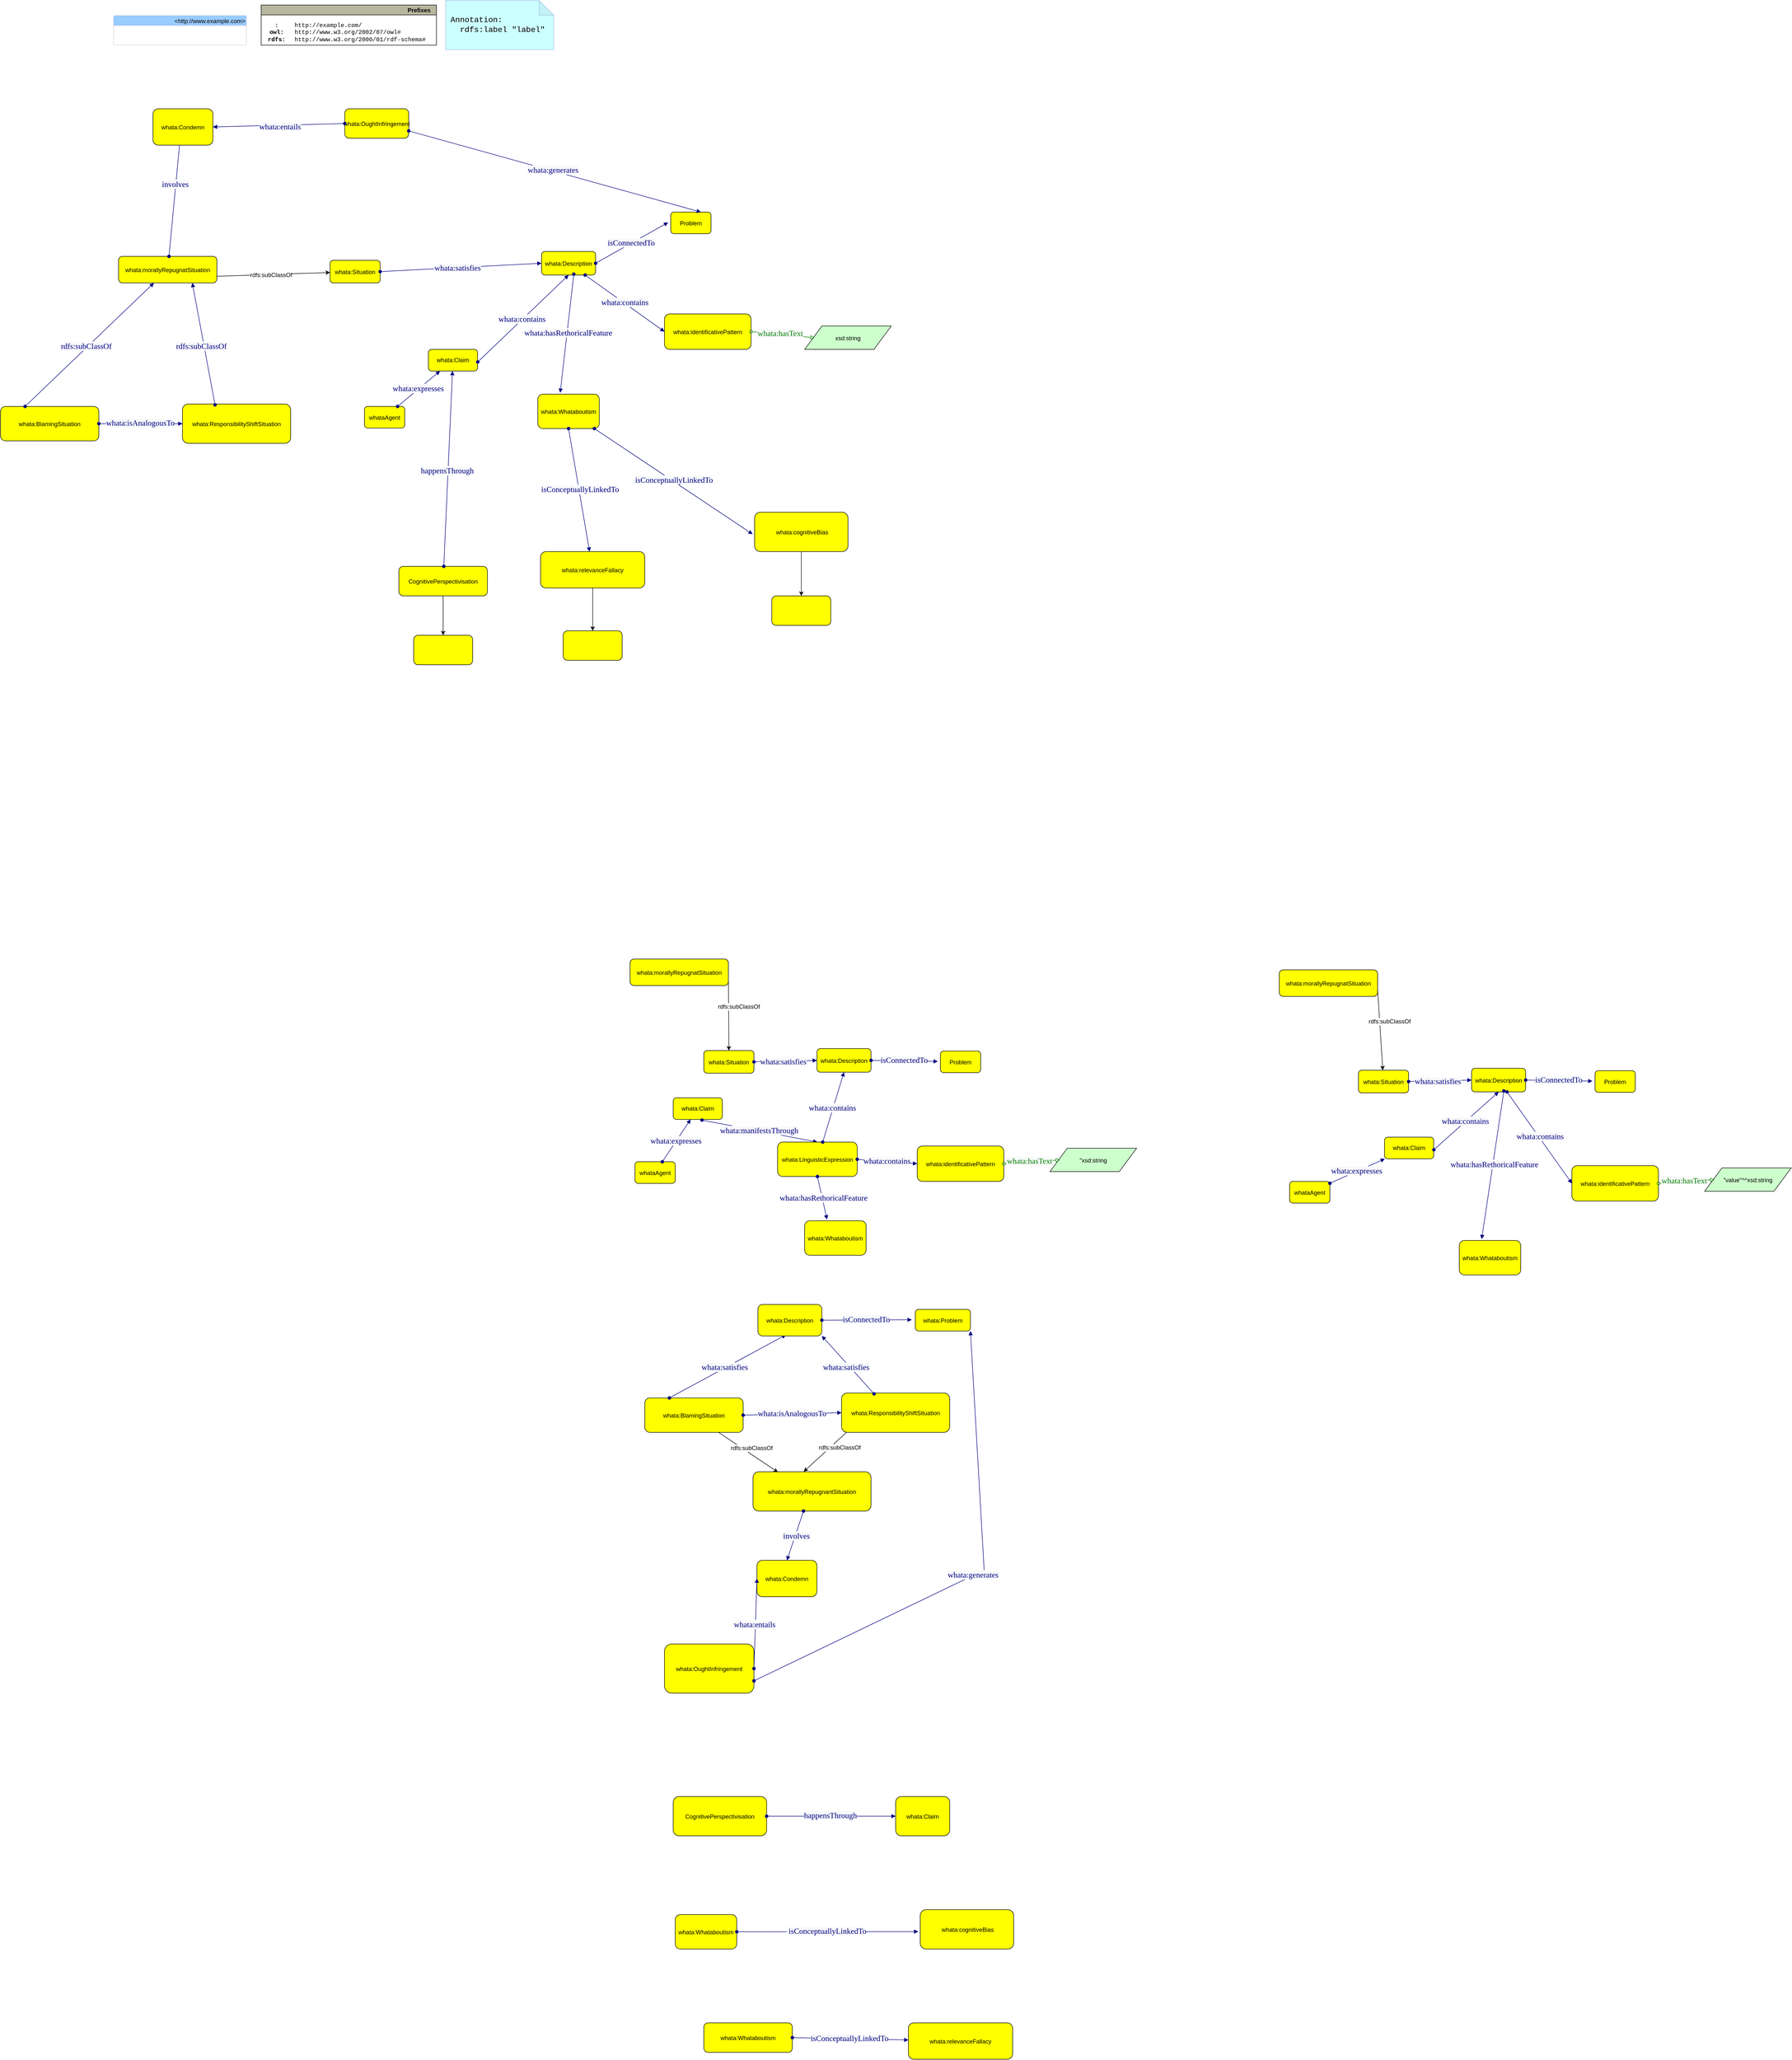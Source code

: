 <mxfile version="24.2.3" type="device">
  <diagram id="Jwiod8rQZpzIl2pZ6A2V" name="Pagina-1">
    <mxGraphModel dx="4663" dy="3656" grid="1" gridSize="10" guides="1" tooltips="1" connect="1" arrows="1" fold="1" page="1" pageScale="1" pageWidth="827" pageHeight="1169" math="0" shadow="0">
      <root>
        <mxCell id="0" />
        <mxCell id="1" parent="0" />
        <mxCell id="ULQofd9ogazBDOCy_c4V-1" value="whata:Situation" style="graphMlID=n4;shape=rect;rounded=1;arcsize=30;fillColor=#ffff00;strokeColor=#000000;strokeWidth=1.0" vertex="1" parent="1">
          <mxGeometry x="270" y="284" width="101.97" height="46" as="geometry" />
        </mxCell>
        <mxCell id="ULQofd9ogazBDOCy_c4V-2" value="&quot;xsd:string" style="graphMlID=n6;shape=parallelogram;fillColor=#ccffcc;strokeColor=#000000;strokeWidth=1.0" vertex="1" parent="1">
          <mxGeometry x="973.82" y="482.5" width="176.18" height="47.5" as="geometry" />
        </mxCell>
        <mxCell id="ULQofd9ogazBDOCy_c4V-20" value="" style="graphMlID=e0;rounded=0;endArrow=block;strokeColor=#000080;strokeWidth=1.0;startArrow=oval;startFill=1;endFill=1;entryX=0;entryY=0.5;entryDx=0;entryDy=0;exitX=1;exitY=0.5;exitDx=0;exitDy=0;" edge="1" parent="1" source="ULQofd9ogazBDOCy_c4V-1" target="ULQofd9ogazBDOCy_c4V-34">
          <mxGeometry relative="1" as="geometry">
            <mxPoint x="260" y="262" as="sourcePoint" />
            <mxPoint x="450" y="261.55" as="targetPoint" />
          </mxGeometry>
        </mxCell>
        <mxCell id="ULQofd9ogazBDOCy_c4V-21" value="&lt;span style=&quot;color: rgb(0 , 0 , 128) ; font-family: &amp;quot;dialog&amp;quot; ; font-size: 16px ; background-color: rgb(248 , 249 , 250)&quot;&gt;whata:satisfies&lt;/span&gt;" style="text;html=1;align=center;verticalAlign=middle;resizable=0;points=[];labelBackgroundColor=#ffffff;" vertex="1" connectable="0" parent="ULQofd9ogazBDOCy_c4V-20">
          <mxGeometry x="-0.017" y="2" relative="1" as="geometry">
            <mxPoint x="-4" y="2" as="offset" />
          </mxGeometry>
        </mxCell>
        <mxCell id="ULQofd9ogazBDOCy_c4V-34" value="whata:Description" style="graphMlID=n4;shape=rect;rounded=1;arcsize=30;fillColor=#ffff00;strokeColor=#000000;strokeWidth=1.0" vertex="1" parent="1">
          <mxGeometry x="500" y="280" width="110" height="48" as="geometry" />
        </mxCell>
        <mxCell id="ULQofd9ogazBDOCy_c4V-35" value="whataAgent" style="graphMlID=n4;shape=rect;rounded=1;arcsize=30;fillColor=#ffff00;strokeColor=#000000;strokeWidth=1.0" vertex="1" parent="1">
          <mxGeometry x="130" y="510" width="81.968" height="44" as="geometry" />
        </mxCell>
        <mxCell id="ULQofd9ogazBDOCy_c4V-37" value="whata:Claim" style="whiteSpace=wrap;html=1;fillColor=#ffff00;strokeColor=#000000;rounded=1;strokeWidth=1;" vertex="1" parent="1">
          <mxGeometry x="207.72" y="380" width="100" height="44" as="geometry" />
        </mxCell>
        <mxCell id="ULQofd9ogazBDOCy_c4V-39" value="" style="graphMlID=e0;rounded=0;endArrow=block;strokeColor=#000080;strokeWidth=1.0;startArrow=oval;startFill=1;endFill=1" edge="1" parent="1" source="ULQofd9ogazBDOCy_c4V-35" target="ULQofd9ogazBDOCy_c4V-37">
          <mxGeometry relative="1" as="geometry">
            <mxPoint x="263" y="385.632" as="sourcePoint" />
            <mxPoint x="410" y="386" as="targetPoint" />
          </mxGeometry>
        </mxCell>
        <mxCell id="ULQofd9ogazBDOCy_c4V-40" value="&lt;span style=&quot;color: rgb(0 , 0 , 128) ; font-family: &amp;quot;dialog&amp;quot; ; font-size: 16px ; background-color: rgb(248 , 249 , 250)&quot;&gt;whata:expresses&lt;/span&gt;" style="text;html=1;align=center;verticalAlign=middle;resizable=0;points=[];labelBackgroundColor=#ffffff;" vertex="1" connectable="0" parent="ULQofd9ogazBDOCy_c4V-39">
          <mxGeometry x="-0.017" y="2" relative="1" as="geometry">
            <mxPoint as="offset" />
          </mxGeometry>
        </mxCell>
        <mxCell id="ULQofd9ogazBDOCy_c4V-43" value="" style="graphMlID=e0;rounded=0;endArrow=block;strokeColor=#000080;strokeWidth=1.0;startArrow=oval;startFill=1;endFill=1;exitX=0.585;exitY=1.032;exitDx=0;exitDy=0;exitPerimeter=0;entryX=0.5;entryY=0;entryDx=0;entryDy=0;" edge="1" parent="1" source="ULQofd9ogazBDOCy_c4V-37" target="ULQofd9ogazBDOCy_c4V-45">
          <mxGeometry relative="1" as="geometry">
            <mxPoint x="360" y="520.082" as="sourcePoint" />
            <mxPoint x="460" y="500" as="targetPoint" />
          </mxGeometry>
        </mxCell>
        <mxCell id="ULQofd9ogazBDOCy_c4V-44" value="&lt;span style=&quot;color: rgb(0 , 0 , 128) ; font-family: &amp;quot;dialog&amp;quot; ; font-size: 16px ; background-color: rgb(248 , 249 , 250)&quot;&gt;whata:manifestsThrough&lt;/span&gt;" style="text;html=1;align=center;verticalAlign=middle;resizable=0;points=[];labelBackgroundColor=#ffffff;" vertex="1" connectable="0" parent="ULQofd9ogazBDOCy_c4V-43">
          <mxGeometry x="-0.017" y="2" relative="1" as="geometry">
            <mxPoint as="offset" />
          </mxGeometry>
        </mxCell>
        <mxCell id="ULQofd9ogazBDOCy_c4V-45" value="whata:LinguisticExpression" style="graphMlID=n4;shape=rect;rounded=1;arcsize=30;fillColor=#ffff00;strokeColor=#000000;strokeWidth=1.0" vertex="1" parent="1">
          <mxGeometry x="420" y="470" width="161.97" height="70" as="geometry" />
        </mxCell>
        <mxCell id="ULQofd9ogazBDOCy_c4V-46" value="" style="graphMlID=e0;rounded=0;endArrow=block;strokeColor=#000080;strokeWidth=1.0;startArrow=oval;startFill=1;endFill=1;exitX=0.5;exitY=1;exitDx=0;exitDy=0;entryX=0.364;entryY=-0.04;entryDx=0;entryDy=0;entryPerimeter=0;" edge="1" parent="1" source="ULQofd9ogazBDOCy_c4V-45" target="ULQofd9ogazBDOCy_c4V-48">
          <mxGeometry relative="1" as="geometry">
            <mxPoint x="455.63" y="540.002" as="sourcePoint" />
            <mxPoint x="456" y="660" as="targetPoint" />
          </mxGeometry>
        </mxCell>
        <mxCell id="ULQofd9ogazBDOCy_c4V-47" value="&lt;span style=&quot;color: rgb(0 , 0 , 128) ; font-family: &amp;quot;dialog&amp;quot; ; font-size: 16px ; background-color: rgb(248 , 249 , 250)&quot;&gt;whata:hasRethoricalFeature&lt;/span&gt;" style="text;html=1;align=center;verticalAlign=middle;resizable=0;points=[];labelBackgroundColor=#ffffff;" vertex="1" connectable="0" parent="ULQofd9ogazBDOCy_c4V-46">
          <mxGeometry x="-0.017" y="2" relative="1" as="geometry">
            <mxPoint as="offset" />
          </mxGeometry>
        </mxCell>
        <mxCell id="ULQofd9ogazBDOCy_c4V-48" value="whata:Whataboutism" style="graphMlID=n4;shape=rect;rounded=1;arcsize=30;fillColor=#ffff00;strokeColor=#000000;strokeWidth=1.0" vertex="1" parent="1">
          <mxGeometry x="475" y="630" width="125" height="70" as="geometry" />
        </mxCell>
        <mxCell id="ULQofd9ogazBDOCy_c4V-49" value="" style="graphMlID=e0;rounded=0;endArrow=block;strokeColor=#000080;strokeWidth=1.0;startArrow=oval;startFill=1;endFill=1;exitX=1;exitY=0.5;exitDx=0;exitDy=0;entryX=0;entryY=0.5;entryDx=0;entryDy=0;" edge="1" parent="1" source="ULQofd9ogazBDOCy_c4V-45" target="ULQofd9ogazBDOCy_c4V-52">
          <mxGeometry relative="1" as="geometry">
            <mxPoint x="510" y="510" as="sourcePoint" />
            <mxPoint x="662.97" y="509.66" as="targetPoint" />
          </mxGeometry>
        </mxCell>
        <mxCell id="ULQofd9ogazBDOCy_c4V-50" value="&lt;span style=&quot;color: rgb(0 , 0 , 128) ; font-family: &amp;quot;dialog&amp;quot; ; font-size: 16px ; background-color: rgb(248 , 249 , 250)&quot;&gt;whata:contains&lt;/span&gt;" style="text;html=1;align=center;verticalAlign=middle;resizable=0;points=[];labelBackgroundColor=#ffffff;" vertex="1" connectable="0" parent="ULQofd9ogazBDOCy_c4V-49">
          <mxGeometry x="-0.017" y="2" relative="1" as="geometry">
            <mxPoint as="offset" />
          </mxGeometry>
        </mxCell>
        <mxCell id="ULQofd9ogazBDOCy_c4V-52" value="whata:identificativePattern" style="graphMlID=n4;shape=rect;rounded=1;arcsize=30;fillColor=#ffff00;strokeColor=#000000;strokeWidth=1.0" vertex="1" parent="1">
          <mxGeometry x="703.9" y="478" width="176.1" height="72" as="geometry" />
        </mxCell>
        <mxCell id="ULQofd9ogazBDOCy_c4V-53" value="" style="graphMlID=e0;rounded=0;endArrow=block;strokeColor=#000080;strokeWidth=1.0;startArrow=oval;startFill=1;endFill=1;entryX=0.5;entryY=1;entryDx=0;entryDy=0;" edge="1" parent="1" source="ULQofd9ogazBDOCy_c4V-45" target="ULQofd9ogazBDOCy_c4V-34">
          <mxGeometry relative="1" as="geometry">
            <mxPoint x="450" y="420.082" as="sourcePoint" />
            <mxPoint x="601" y="420" as="targetPoint" />
          </mxGeometry>
        </mxCell>
        <mxCell id="ULQofd9ogazBDOCy_c4V-54" value="&lt;span style=&quot;color: rgb(0 , 0 , 128) ; font-family: &amp;quot;dialog&amp;quot; ; font-size: 16px ; background-color: rgb(248 , 249 , 250)&quot;&gt;whata:contains&lt;/span&gt;" style="text;html=1;align=center;verticalAlign=middle;resizable=0;points=[];labelBackgroundColor=#ffffff;" vertex="1" connectable="0" parent="ULQofd9ogazBDOCy_c4V-53">
          <mxGeometry x="-0.017" y="2" relative="1" as="geometry">
            <mxPoint as="offset" />
          </mxGeometry>
        </mxCell>
        <mxCell id="ULQofd9ogazBDOCy_c4V-57" value="" style="graphMlID=e2;rounded=0;endArrow=block;strokeColor=#008000;strokeWidth=1.0;startArrow=oval;startFill=0;endFill=0;exitX=1;exitY=0.5;exitDx=0;exitDy=0;entryX=0.115;entryY=0.503;entryDx=0;entryDy=0;entryPerimeter=0;" edge="1" parent="1" source="ULQofd9ogazBDOCy_c4V-52" target="ULQofd9ogazBDOCy_c4V-2">
          <mxGeometry relative="1" as="geometry">
            <mxPoint x="840" y="503.38" as="sourcePoint" />
            <mxPoint x="1040" y="504" as="targetPoint" />
          </mxGeometry>
        </mxCell>
        <mxCell id="ULQofd9ogazBDOCy_c4V-58" value="&lt;span style=&quot;color: rgb(0 , 128 , 0) ; font-family: &amp;quot;dialog&amp;quot; ; font-size: 16px ; background-color: rgb(248 , 249 , 250)&quot;&gt;whata:hasText&lt;/span&gt;" style="text;html=1;align=center;verticalAlign=middle;resizable=0;points=[];labelBackgroundColor=#ffffff;" vertex="1" connectable="0" parent="ULQofd9ogazBDOCy_c4V-57">
          <mxGeometry x="-0.09" y="3" relative="1" as="geometry">
            <mxPoint as="offset" />
          </mxGeometry>
        </mxCell>
        <mxCell id="ULQofd9ogazBDOCy_c4V-59" value="whata:BlamingSituation" style="graphMlID=n4;shape=rect;rounded=1;arcsize=30;fillColor=#ffff00;strokeColor=#000000;strokeWidth=1.0" vertex="1" parent="1">
          <mxGeometry x="150" y="990" width="200" height="70" as="geometry" />
        </mxCell>
        <mxCell id="ULQofd9ogazBDOCy_c4V-60" value="whata:ResponsibilityShiftSituation" style="graphMlID=n4;shape=rect;rounded=1;arcsize=30;fillColor=#ffff00;strokeColor=#000000;strokeWidth=1.0" vertex="1" parent="1">
          <mxGeometry x="550" y="980" width="220" height="80" as="geometry" />
        </mxCell>
        <mxCell id="ULQofd9ogazBDOCy_c4V-61" value="" style="graphMlID=e0;rounded=0;endArrow=block;strokeColor=#000080;strokeWidth=1.0;startArrow=oval;startFill=1;endFill=1;exitX=1;exitY=0.5;exitDx=0;exitDy=0;entryX=0;entryY=0.5;entryDx=0;entryDy=0;" edge="1" parent="1" source="ULQofd9ogazBDOCy_c4V-59" target="ULQofd9ogazBDOCy_c4V-60">
          <mxGeometry relative="1" as="geometry">
            <mxPoint x="520" y="850.082" as="sourcePoint" />
            <mxPoint x="671" y="850" as="targetPoint" />
          </mxGeometry>
        </mxCell>
        <mxCell id="ULQofd9ogazBDOCy_c4V-62" value="&lt;span style=&quot;color: rgb(0 , 0 , 128) ; font-family: &amp;quot;dialog&amp;quot; ; font-size: 16px ; background-color: rgb(248 , 249 , 250)&quot;&gt;whata:isAnalogousTo&lt;/span&gt;" style="text;html=1;align=center;verticalAlign=middle;resizable=0;points=[];labelBackgroundColor=#ffffff;" vertex="1" connectable="0" parent="ULQofd9ogazBDOCy_c4V-61">
          <mxGeometry x="-0.017" y="2" relative="1" as="geometry">
            <mxPoint as="offset" />
          </mxGeometry>
        </mxCell>
        <mxCell id="ULQofd9ogazBDOCy_c4V-64" value="" style="graphMlID=e0;rounded=0;endArrow=block;strokeColor=#000080;strokeWidth=1.0;startArrow=oval;startFill=1;endFill=1;entryX=0.44;entryY=0.963;entryDx=0;entryDy=0;exitX=0.25;exitY=0;exitDx=0;exitDy=0;entryPerimeter=0;" edge="1" parent="1" target="ULQofd9ogazBDOCy_c4V-66" source="ULQofd9ogazBDOCy_c4V-59">
          <mxGeometry relative="1" as="geometry">
            <mxPoint x="250" y="782" as="sourcePoint" />
            <mxPoint x="328" y="737.55" as="targetPoint" />
          </mxGeometry>
        </mxCell>
        <mxCell id="ULQofd9ogazBDOCy_c4V-65" value="&lt;span style=&quot;color: rgb(0 , 0 , 128) ; font-family: &amp;quot;dialog&amp;quot; ; font-size: 16px ; background-color: rgb(248 , 249 , 250)&quot;&gt;whata:satisfies&lt;/span&gt;" style="text;html=1;align=center;verticalAlign=middle;resizable=0;points=[];labelBackgroundColor=#ffffff;" vertex="1" connectable="0" parent="ULQofd9ogazBDOCy_c4V-64">
          <mxGeometry x="-0.017" y="2" relative="1" as="geometry">
            <mxPoint x="-4" y="2" as="offset" />
          </mxGeometry>
        </mxCell>
        <mxCell id="ULQofd9ogazBDOCy_c4V-66" value="whata:Description" style="graphMlID=n4;shape=rect;rounded=1;arcsize=30;fillColor=#ffff00;strokeColor=#000000;strokeWidth=1.0" vertex="1" parent="1">
          <mxGeometry x="380" y="800" width="130" height="64" as="geometry" />
        </mxCell>
        <mxCell id="ULQofd9ogazBDOCy_c4V-67" value="" style="graphMlID=e0;rounded=0;endArrow=block;strokeColor=#000080;strokeWidth=1.0;startArrow=oval;startFill=1;endFill=1;entryX=1;entryY=1;entryDx=0;entryDy=0;exitX=0.301;exitY=0.022;exitDx=0;exitDy=0;exitPerimeter=0;" edge="1" parent="1" target="ULQofd9ogazBDOCy_c4V-66" source="ULQofd9ogazBDOCy_c4V-60">
          <mxGeometry relative="1" as="geometry">
            <mxPoint x="698" y="860" as="sourcePoint" />
            <mxPoint x="696.066" y="752.372" as="targetPoint" />
          </mxGeometry>
        </mxCell>
        <mxCell id="ULQofd9ogazBDOCy_c4V-68" value="&lt;span style=&quot;color: rgb(0 , 0 , 128) ; font-family: &amp;quot;dialog&amp;quot; ; font-size: 16px ; background-color: rgb(248 , 249 , 250)&quot;&gt;whata:satisfies&lt;/span&gt;" style="text;html=1;align=center;verticalAlign=middle;resizable=0;points=[];labelBackgroundColor=#ffffff;" vertex="1" connectable="0" parent="ULQofd9ogazBDOCy_c4V-67">
          <mxGeometry x="-0.017" y="2" relative="1" as="geometry">
            <mxPoint x="-4" y="2" as="offset" />
          </mxGeometry>
        </mxCell>
        <mxCell id="ULQofd9ogazBDOCy_c4V-70" value="whata:morallyRepugnantSituation" style="graphMlID=n4;shape=rect;rounded=1;arcsize=30;fillColor=#ffff00;strokeColor=#000000;strokeWidth=1.0" vertex="1" parent="1">
          <mxGeometry x="370" y="1140" width="240" height="80" as="geometry" />
        </mxCell>
        <mxCell id="ULQofd9ogazBDOCy_c4V-71" value="" style="endArrow=classic;html=1;textDirection=ltr;rounded=0;exitX=0.045;exitY=1;exitDx=0;exitDy=0;exitPerimeter=0;entryX=0.43;entryY=-0.003;entryDx=0;entryDy=0;entryPerimeter=0;" edge="1" parent="1" source="ULQofd9ogazBDOCy_c4V-60" target="ULQofd9ogazBDOCy_c4V-70">
          <mxGeometry width="50" height="50" relative="1" as="geometry">
            <mxPoint x="490" y="970" as="sourcePoint" />
            <mxPoint x="500" y="980" as="targetPoint" />
          </mxGeometry>
        </mxCell>
        <mxCell id="ULQofd9ogazBDOCy_c4V-72" value="rdfs:subClassOf" style="text;html=1;align=center;verticalAlign=middle;resizable=0;points=[];labelBackgroundColor=#ffffff;rotation=0;" vertex="1" connectable="0" parent="ULQofd9ogazBDOCy_c4V-71">
          <mxGeometry x="-0.221" relative="1" as="geometry">
            <mxPoint x="19.95" as="offset" />
          </mxGeometry>
        </mxCell>
        <mxCell id="ULQofd9ogazBDOCy_c4V-73" value="" style="endArrow=classic;html=1;textDirection=ltr;rounded=0;exitX=0.75;exitY=1;exitDx=0;exitDy=0;entryX=0.211;entryY=0.011;entryDx=0;entryDy=0;entryPerimeter=0;" edge="1" parent="1" source="ULQofd9ogazBDOCy_c4V-59" target="ULQofd9ogazBDOCy_c4V-70">
          <mxGeometry width="50" height="50" relative="1" as="geometry">
            <mxPoint x="670" y="950" as="sourcePoint" />
            <mxPoint x="548" y="1030" as="targetPoint" />
          </mxGeometry>
        </mxCell>
        <mxCell id="ULQofd9ogazBDOCy_c4V-74" value="rdfs:subClassOf" style="text;html=1;align=center;verticalAlign=middle;resizable=0;points=[];labelBackgroundColor=#ffffff;rotation=0;" vertex="1" connectable="0" parent="ULQofd9ogazBDOCy_c4V-73">
          <mxGeometry x="-0.221" relative="1" as="geometry">
            <mxPoint x="19.95" as="offset" />
          </mxGeometry>
        </mxCell>
        <mxCell id="ULQofd9ogazBDOCy_c4V-75" value="" style="graphMlID=e0;rounded=0;endArrow=block;strokeColor=#000080;strokeWidth=1.0;startArrow=oval;startFill=1;endFill=1;exitX=1;exitY=0.5;exitDx=0;exitDy=0;entryX=-0.064;entryY=0.48;entryDx=0;entryDy=0;entryPerimeter=0;" edge="1" parent="1" source="ULQofd9ogazBDOCy_c4V-34" target="ULQofd9ogazBDOCy_c4V-77">
          <mxGeometry relative="1" as="geometry">
            <mxPoint x="669" y="303.312" as="sourcePoint" />
            <mxPoint x="780" y="310" as="targetPoint" />
          </mxGeometry>
        </mxCell>
        <mxCell id="ULQofd9ogazBDOCy_c4V-76" value="&lt;font face=&quot;dialog&quot; color=&quot;#000080&quot;&gt;&lt;span style=&quot;font-size: 16px; background-color: rgb(248, 249, 250);&quot;&gt;isConnectedTo&lt;/span&gt;&lt;/font&gt;" style="text;html=1;align=center;verticalAlign=middle;resizable=0;points=[];labelBackgroundColor=#ffffff;" vertex="1" connectable="0" parent="ULQofd9ogazBDOCy_c4V-75">
          <mxGeometry x="-0.017" y="2" relative="1" as="geometry">
            <mxPoint as="offset" />
          </mxGeometry>
        </mxCell>
        <mxCell id="ULQofd9ogazBDOCy_c4V-77" value="Problem" style="graphMlID=n4;shape=rect;rounded=1;arcsize=30;fillColor=#ffff00;strokeColor=#000000;strokeWidth=1.0" vertex="1" parent="1">
          <mxGeometry x="750.97" y="285" width="81.968" height="44" as="geometry" />
        </mxCell>
        <mxCell id="ULQofd9ogazBDOCy_c4V-80" value="" style="graphMlID=e0;rounded=0;endArrow=block;strokeColor=#000080;strokeWidth=1.0;startArrow=oval;startFill=1;endFill=1;exitX=1;exitY=0.5;exitDx=0;exitDy=0;entryX=-0.064;entryY=0.48;entryDx=0;entryDy=0;entryPerimeter=0;" edge="1" parent="1" target="ULQofd9ogazBDOCy_c4V-82" source="ULQofd9ogazBDOCy_c4V-66">
          <mxGeometry relative="1" as="geometry">
            <mxPoint x="508.95" y="822" as="sourcePoint" />
            <mxPoint x="858.11" y="825" as="targetPoint" />
          </mxGeometry>
        </mxCell>
        <mxCell id="ULQofd9ogazBDOCy_c4V-81" value="&lt;font face=&quot;dialog&quot; color=&quot;#000080&quot;&gt;&lt;span style=&quot;font-size: 16px; background-color: rgb(248, 249, 250);&quot;&gt;isConnectedTo&lt;/span&gt;&lt;/font&gt;" style="text;html=1;align=center;verticalAlign=middle;resizable=0;points=[];labelBackgroundColor=#ffffff;" vertex="1" connectable="0" parent="ULQofd9ogazBDOCy_c4V-80">
          <mxGeometry x="-0.017" y="2" relative="1" as="geometry">
            <mxPoint as="offset" />
          </mxGeometry>
        </mxCell>
        <mxCell id="ULQofd9ogazBDOCy_c4V-82" value="whata:Problem" style="graphMlID=n4;shape=rect;rounded=1;arcsize=30;fillColor=#ffff00;strokeColor=#000000;strokeWidth=1.0" vertex="1" parent="1">
          <mxGeometry x="700" y="810" width="112.1" height="44" as="geometry" />
        </mxCell>
        <mxCell id="ULQofd9ogazBDOCy_c4V-83" value="" style="graphMlID=e0;rounded=0;endArrow=block;strokeColor=#000080;strokeWidth=1.0;startArrow=oval;startFill=1;endFill=1;exitX=0.428;exitY=0.998;exitDx=0;exitDy=0;exitPerimeter=0;entryX=0.5;entryY=0;entryDx=0;entryDy=0;" edge="1" parent="1" source="ULQofd9ogazBDOCy_c4V-70" target="ULQofd9ogazBDOCy_c4V-85">
          <mxGeometry relative="1" as="geometry">
            <mxPoint x="324" y="1480.082" as="sourcePoint" />
            <mxPoint x="475" y="1430" as="targetPoint" />
          </mxGeometry>
        </mxCell>
        <mxCell id="ULQofd9ogazBDOCy_c4V-84" value="&lt;span style=&quot;color: rgb(0 , 0 , 128) ; font-family: &amp;quot;dialog&amp;quot; ; font-size: 16px ; background-color: rgb(248 , 249 , 250)&quot;&gt;involves&lt;/span&gt;" style="text;html=1;align=center;verticalAlign=middle;resizable=0;points=[];labelBackgroundColor=#ffffff;" vertex="1" connectable="0" parent="ULQofd9ogazBDOCy_c4V-83">
          <mxGeometry x="-0.017" y="2" relative="1" as="geometry">
            <mxPoint as="offset" />
          </mxGeometry>
        </mxCell>
        <mxCell id="ULQofd9ogazBDOCy_c4V-85" value="whata:Condemn" style="graphMlID=n4;shape=rect;rounded=1;arcsize=30;fillColor=#ffff00;strokeColor=#000000;strokeWidth=1.0" vertex="1" parent="1">
          <mxGeometry x="378.03" y="1320" width="121.97" height="74" as="geometry" />
        </mxCell>
        <mxCell id="ULQofd9ogazBDOCy_c4V-86" value="whata:OughtInfringement" style="graphMlID=n4;shape=rect;rounded=1;arcsize=30;fillColor=#ffff00;strokeColor=#000000;strokeWidth=1.0" vertex="1" parent="1">
          <mxGeometry x="190" y="1490" width="181.97" height="100" as="geometry" />
        </mxCell>
        <mxCell id="ULQofd9ogazBDOCy_c4V-87" value="" style="graphMlID=e0;rounded=0;endArrow=block;strokeColor=#000080;strokeWidth=1.0;startArrow=oval;startFill=1;endFill=1;exitX=1;exitY=0.5;exitDx=0;exitDy=0;entryX=0;entryY=0.5;entryDx=0;entryDy=0;" edge="1" parent="1" source="ULQofd9ogazBDOCy_c4V-86" target="ULQofd9ogazBDOCy_c4V-85">
          <mxGeometry relative="1" as="geometry">
            <mxPoint x="243.48" y="1466.76" as="sourcePoint" />
            <mxPoint x="398.48" y="1473" as="targetPoint" />
          </mxGeometry>
        </mxCell>
        <mxCell id="ULQofd9ogazBDOCy_c4V-88" value="&lt;span style=&quot;color: rgb(0 , 0 , 128) ; font-family: &amp;quot;dialog&amp;quot; ; font-size: 16px ; background-color: rgb(248 , 249 , 250)&quot;&gt;whata:entails&lt;/span&gt;" style="text;html=1;align=center;verticalAlign=middle;resizable=0;points=[];labelBackgroundColor=#ffffff;" vertex="1" connectable="0" parent="ULQofd9ogazBDOCy_c4V-87">
          <mxGeometry x="-0.017" y="2" relative="1" as="geometry">
            <mxPoint as="offset" />
          </mxGeometry>
        </mxCell>
        <mxCell id="ULQofd9ogazBDOCy_c4V-89" value="" style="graphMlID=e0;rounded=0;endArrow=block;strokeColor=#000080;strokeWidth=1.0;startArrow=oval;startFill=1;endFill=1;exitX=1;exitY=0.75;exitDx=0;exitDy=0;entryX=1;entryY=1;entryDx=0;entryDy=0;" edge="1" parent="1" source="ULQofd9ogazBDOCy_c4V-86" target="ULQofd9ogazBDOCy_c4V-82">
          <mxGeometry relative="1" as="geometry">
            <mxPoint x="581.97" y="1611.44" as="sourcePoint" />
            <mxPoint x="1151.4" y="950" as="targetPoint" />
            <Array as="points">
              <mxPoint x="840" y="1340" />
            </Array>
          </mxGeometry>
        </mxCell>
        <mxCell id="ULQofd9ogazBDOCy_c4V-90" value="&lt;font face=&quot;dialog&quot; color=&quot;#000080&quot;&gt;&lt;span style=&quot;font-size: 16px; background-color: rgb(248, 249, 250);&quot;&gt;whata:generates&lt;/span&gt;&lt;/font&gt;" style="text;html=1;align=center;verticalAlign=middle;resizable=0;points=[];labelBackgroundColor=#ffffff;" vertex="1" connectable="0" parent="ULQofd9ogazBDOCy_c4V-89">
          <mxGeometry x="-0.017" y="2" relative="1" as="geometry">
            <mxPoint as="offset" />
          </mxGeometry>
        </mxCell>
        <mxCell id="ULQofd9ogazBDOCy_c4V-92" value="CognitivePerspectivisation" style="graphMlID=n4;shape=rect;rounded=1;arcsize=30;fillColor=#ffff00;strokeColor=#000000;strokeWidth=1.0" vertex="1" parent="1">
          <mxGeometry x="207.72" y="1800" width="190" height="80" as="geometry" />
        </mxCell>
        <mxCell id="ULQofd9ogazBDOCy_c4V-93" value="whata:Situation" style="graphMlID=n4;shape=rect;rounded=1;arcsize=30;fillColor=#ffff00;strokeColor=#000000;strokeWidth=1.0" vertex="1" parent="1">
          <mxGeometry x="1601" y="324" width="101.97" height="46" as="geometry" />
        </mxCell>
        <mxCell id="ULQofd9ogazBDOCy_c4V-94" value="&quot;value&quot;^^xsd:string" style="graphMlID=n6;shape=parallelogram;fillColor=#ccffcc;strokeColor=#000000;strokeWidth=1.0" vertex="1" parent="1">
          <mxGeometry x="2304.82" y="522.5" width="176.18" height="47.5" as="geometry" />
        </mxCell>
        <mxCell id="ULQofd9ogazBDOCy_c4V-95" value="" style="endArrow=classic;html=1;textDirection=ltr;rounded=0;exitX=1;exitY=0.75;exitDx=0;exitDy=0;entryX=0.5;entryY=0;entryDx=0;entryDy=0;" edge="1" parent="1" source="ULQofd9ogazBDOCy_c4V-134" target="ULQofd9ogazBDOCy_c4V-1">
          <mxGeometry width="50" height="50" relative="1" as="geometry">
            <mxPoint x="312.72" y="130" as="sourcePoint" />
            <mxPoint x="564.456" y="131.22" as="targetPoint" />
          </mxGeometry>
        </mxCell>
        <mxCell id="ULQofd9ogazBDOCy_c4V-96" value="rdfs:subClassOf" style="text;html=1;align=center;verticalAlign=middle;resizable=0;points=[];labelBackgroundColor=#ffffff;rotation=0;" vertex="1" connectable="0" parent="ULQofd9ogazBDOCy_c4V-95">
          <mxGeometry x="-0.221" relative="1" as="geometry">
            <mxPoint x="19.95" as="offset" />
          </mxGeometry>
        </mxCell>
        <mxCell id="ULQofd9ogazBDOCy_c4V-97" value="" style="graphMlID=e0;rounded=0;endArrow=block;strokeColor=#000080;strokeWidth=1.0;startArrow=oval;startFill=1;endFill=1;entryX=0;entryY=0.5;entryDx=0;entryDy=0;exitX=1;exitY=0.5;exitDx=0;exitDy=0;" edge="1" parent="1" source="ULQofd9ogazBDOCy_c4V-93" target="ULQofd9ogazBDOCy_c4V-99">
          <mxGeometry relative="1" as="geometry">
            <mxPoint x="1591" y="302" as="sourcePoint" />
            <mxPoint x="1781" y="301.55" as="targetPoint" />
          </mxGeometry>
        </mxCell>
        <mxCell id="ULQofd9ogazBDOCy_c4V-98" value="&lt;span style=&quot;color: rgb(0 , 0 , 128) ; font-family: &amp;quot;dialog&amp;quot; ; font-size: 16px ; background-color: rgb(248 , 249 , 250)&quot;&gt;whata:satisfies&lt;/span&gt;" style="text;html=1;align=center;verticalAlign=middle;resizable=0;points=[];labelBackgroundColor=#ffffff;" vertex="1" connectable="0" parent="ULQofd9ogazBDOCy_c4V-97">
          <mxGeometry x="-0.017" y="2" relative="1" as="geometry">
            <mxPoint x="-4" y="2" as="offset" />
          </mxGeometry>
        </mxCell>
        <mxCell id="ULQofd9ogazBDOCy_c4V-99" value="whata:Description" style="graphMlID=n4;shape=rect;rounded=1;arcsize=30;fillColor=#ffff00;strokeColor=#000000;strokeWidth=1.0" vertex="1" parent="1">
          <mxGeometry x="1831" y="320" width="110" height="48" as="geometry" />
        </mxCell>
        <mxCell id="ULQofd9ogazBDOCy_c4V-100" value="whataAgent" style="graphMlID=n4;shape=rect;rounded=1;arcsize=30;fillColor=#ffff00;strokeColor=#000000;strokeWidth=1.0" vertex="1" parent="1">
          <mxGeometry x="1461" y="550" width="81.968" height="44" as="geometry" />
        </mxCell>
        <mxCell id="ULQofd9ogazBDOCy_c4V-101" value="whata:Claim" style="whiteSpace=wrap;html=1;fillColor=#ffff00;strokeColor=#000000;rounded=1;strokeWidth=1;" vertex="1" parent="1">
          <mxGeometry x="1654" y="460" width="100" height="44" as="geometry" />
        </mxCell>
        <mxCell id="ULQofd9ogazBDOCy_c4V-102" value="" style="graphMlID=e0;rounded=0;endArrow=block;strokeColor=#000080;strokeWidth=1.0;startArrow=oval;startFill=1;endFill=1" edge="1" parent="1" source="ULQofd9ogazBDOCy_c4V-100" target="ULQofd9ogazBDOCy_c4V-101">
          <mxGeometry relative="1" as="geometry">
            <mxPoint x="1594" y="425.632" as="sourcePoint" />
            <mxPoint x="1741" y="426" as="targetPoint" />
          </mxGeometry>
        </mxCell>
        <mxCell id="ULQofd9ogazBDOCy_c4V-103" value="&lt;span style=&quot;color: rgb(0 , 0 , 128) ; font-family: &amp;quot;dialog&amp;quot; ; font-size: 16px ; background-color: rgb(248 , 249 , 250)&quot;&gt;whata:expresses&lt;/span&gt;" style="text;html=1;align=center;verticalAlign=middle;resizable=0;points=[];labelBackgroundColor=#ffffff;" vertex="1" connectable="0" parent="ULQofd9ogazBDOCy_c4V-102">
          <mxGeometry x="-0.017" y="2" relative="1" as="geometry">
            <mxPoint as="offset" />
          </mxGeometry>
        </mxCell>
        <mxCell id="ULQofd9ogazBDOCy_c4V-107" value="" style="graphMlID=e0;rounded=0;endArrow=block;strokeColor=#000080;strokeWidth=1.0;startArrow=oval;startFill=1;endFill=1;exitX=0.597;exitY=0.962;exitDx=0;exitDy=0;entryX=0.364;entryY=-0.04;entryDx=0;entryDy=0;entryPerimeter=0;exitPerimeter=0;" edge="1" parent="1" source="ULQofd9ogazBDOCy_c4V-99" target="ULQofd9ogazBDOCy_c4V-109">
          <mxGeometry relative="1" as="geometry">
            <mxPoint x="1831.985" y="580" as="sourcePoint" />
            <mxPoint x="1787" y="700" as="targetPoint" />
          </mxGeometry>
        </mxCell>
        <mxCell id="ULQofd9ogazBDOCy_c4V-108" value="&lt;span style=&quot;color: rgb(0 , 0 , 128) ; font-family: &amp;quot;dialog&amp;quot; ; font-size: 16px ; background-color: rgb(248 , 249 , 250)&quot;&gt;whata:hasRethoricalFeature&lt;/span&gt;" style="text;html=1;align=center;verticalAlign=middle;resizable=0;points=[];labelBackgroundColor=#ffffff;" vertex="1" connectable="0" parent="ULQofd9ogazBDOCy_c4V-107">
          <mxGeometry x="-0.017" y="2" relative="1" as="geometry">
            <mxPoint as="offset" />
          </mxGeometry>
        </mxCell>
        <mxCell id="ULQofd9ogazBDOCy_c4V-109" value="whata:Whataboutism" style="graphMlID=n4;shape=rect;rounded=1;arcsize=30;fillColor=#ffff00;strokeColor=#000000;strokeWidth=1.0" vertex="1" parent="1">
          <mxGeometry x="1806" y="670" width="125" height="70" as="geometry" />
        </mxCell>
        <mxCell id="ULQofd9ogazBDOCy_c4V-110" value="" style="graphMlID=e0;rounded=0;endArrow=block;strokeColor=#000080;strokeWidth=1.0;startArrow=oval;startFill=1;endFill=1;entryX=0;entryY=0.5;entryDx=0;entryDy=0;" edge="1" parent="1" source="ULQofd9ogazBDOCy_c4V-99" target="ULQofd9ogazBDOCy_c4V-112">
          <mxGeometry relative="1" as="geometry">
            <mxPoint x="1912.97" y="545" as="sourcePoint" />
            <mxPoint x="1993.97" y="549.66" as="targetPoint" />
          </mxGeometry>
        </mxCell>
        <mxCell id="ULQofd9ogazBDOCy_c4V-111" value="&lt;span style=&quot;color: rgb(0 , 0 , 128) ; font-family: &amp;quot;dialog&amp;quot; ; font-size: 16px ; background-color: rgb(248 , 249 , 250)&quot;&gt;whata:contains&lt;/span&gt;" style="text;html=1;align=center;verticalAlign=middle;resizable=0;points=[];labelBackgroundColor=#ffffff;" vertex="1" connectable="0" parent="ULQofd9ogazBDOCy_c4V-110">
          <mxGeometry x="-0.017" y="2" relative="1" as="geometry">
            <mxPoint as="offset" />
          </mxGeometry>
        </mxCell>
        <mxCell id="ULQofd9ogazBDOCy_c4V-112" value="whata:identificativePattern" style="graphMlID=n4;shape=rect;rounded=1;arcsize=30;fillColor=#ffff00;strokeColor=#000000;strokeWidth=1.0" vertex="1" parent="1">
          <mxGeometry x="2034.9" y="518" width="176.1" height="72" as="geometry" />
        </mxCell>
        <mxCell id="ULQofd9ogazBDOCy_c4V-113" value="" style="graphMlID=e0;rounded=0;endArrow=block;strokeColor=#000080;strokeWidth=1.0;startArrow=oval;startFill=1;endFill=1;entryX=0.5;entryY=1;entryDx=0;entryDy=0;exitX=1.004;exitY=0.581;exitDx=0;exitDy=0;exitPerimeter=0;" edge="1" parent="1" source="ULQofd9ogazBDOCy_c4V-101" target="ULQofd9ogazBDOCy_c4V-99">
          <mxGeometry relative="1" as="geometry">
            <mxPoint x="1842.666" y="510" as="sourcePoint" />
            <mxPoint x="1932" y="460" as="targetPoint" />
          </mxGeometry>
        </mxCell>
        <mxCell id="ULQofd9ogazBDOCy_c4V-114" value="&lt;span style=&quot;color: rgb(0 , 0 , 128) ; font-family: &amp;quot;dialog&amp;quot; ; font-size: 16px ; background-color: rgb(248 , 249 , 250)&quot;&gt;whata:contains&lt;/span&gt;" style="text;html=1;align=center;verticalAlign=middle;resizable=0;points=[];labelBackgroundColor=#ffffff;" vertex="1" connectable="0" parent="ULQofd9ogazBDOCy_c4V-113">
          <mxGeometry x="-0.017" y="2" relative="1" as="geometry">
            <mxPoint as="offset" />
          </mxGeometry>
        </mxCell>
        <mxCell id="ULQofd9ogazBDOCy_c4V-115" value="" style="graphMlID=e2;rounded=0;endArrow=block;strokeColor=#008000;strokeWidth=1.0;startArrow=oval;startFill=0;endFill=0;exitX=1;exitY=0.5;exitDx=0;exitDy=0;entryX=0.115;entryY=0.503;entryDx=0;entryDy=0;entryPerimeter=0;" edge="1" parent="1" source="ULQofd9ogazBDOCy_c4V-112" target="ULQofd9ogazBDOCy_c4V-94">
          <mxGeometry relative="1" as="geometry">
            <mxPoint x="2171" y="543.38" as="sourcePoint" />
            <mxPoint x="2371" y="544" as="targetPoint" />
          </mxGeometry>
        </mxCell>
        <mxCell id="ULQofd9ogazBDOCy_c4V-116" value="&lt;span style=&quot;color: rgb(0 , 128 , 0) ; font-family: &amp;quot;dialog&amp;quot; ; font-size: 16px ; background-color: rgb(248 , 249 , 250)&quot;&gt;whata:hasText&lt;/span&gt;" style="text;html=1;align=center;verticalAlign=middle;resizable=0;points=[];labelBackgroundColor=#ffffff;" vertex="1" connectable="0" parent="ULQofd9ogazBDOCy_c4V-115">
          <mxGeometry x="-0.09" y="3" relative="1" as="geometry">
            <mxPoint as="offset" />
          </mxGeometry>
        </mxCell>
        <mxCell id="ULQofd9ogazBDOCy_c4V-117" value="" style="graphMlID=e0;rounded=0;endArrow=block;strokeColor=#000080;strokeWidth=1.0;startArrow=oval;startFill=1;endFill=1;exitX=1;exitY=0.5;exitDx=0;exitDy=0;entryX=-0.064;entryY=0.48;entryDx=0;entryDy=0;entryPerimeter=0;" edge="1" parent="1" source="ULQofd9ogazBDOCy_c4V-99" target="ULQofd9ogazBDOCy_c4V-119">
          <mxGeometry relative="1" as="geometry">
            <mxPoint x="2000" y="343.312" as="sourcePoint" />
            <mxPoint x="2111" y="350" as="targetPoint" />
          </mxGeometry>
        </mxCell>
        <mxCell id="ULQofd9ogazBDOCy_c4V-118" value="&lt;font face=&quot;dialog&quot; color=&quot;#000080&quot;&gt;&lt;span style=&quot;font-size: 16px; background-color: rgb(248, 249, 250);&quot;&gt;isConnectedTo&lt;/span&gt;&lt;/font&gt;" style="text;html=1;align=center;verticalAlign=middle;resizable=0;points=[];labelBackgroundColor=#ffffff;" vertex="1" connectable="0" parent="ULQofd9ogazBDOCy_c4V-117">
          <mxGeometry x="-0.017" y="2" relative="1" as="geometry">
            <mxPoint as="offset" />
          </mxGeometry>
        </mxCell>
        <mxCell id="ULQofd9ogazBDOCy_c4V-119" value="Problem" style="graphMlID=n4;shape=rect;rounded=1;arcsize=30;fillColor=#ffff00;strokeColor=#000000;strokeWidth=1.0" vertex="1" parent="1">
          <mxGeometry x="2081.97" y="325" width="81.968" height="44" as="geometry" />
        </mxCell>
        <mxCell id="ULQofd9ogazBDOCy_c4V-120" value="whata:Claim" style="graphMlID=n4;shape=rect;rounded=1;arcsize=30;fillColor=#ffff00;strokeColor=#000000;strokeWidth=1.0" vertex="1" parent="1">
          <mxGeometry x="660" y="1800" width="110" height="80" as="geometry" />
        </mxCell>
        <mxCell id="ULQofd9ogazBDOCy_c4V-134" value="whata:morallyRepugnatSituation" style="graphMlID=n4;shape=rect;rounded=1;arcsize=30;fillColor=#ffff00;strokeColor=#000000;strokeWidth=1.0" vertex="1" parent="1">
          <mxGeometry x="120" y="98" width="200" height="54" as="geometry" />
        </mxCell>
        <mxCell id="ULQofd9ogazBDOCy_c4V-139" value="whata:Whataboutism" style="graphMlID=n4;shape=rect;rounded=1;arcsize=30;fillColor=#ffff00;strokeColor=#000000;strokeWidth=1.0" vertex="1" parent="1">
          <mxGeometry x="270" y="2260" width="180" height="60" as="geometry" />
        </mxCell>
        <mxCell id="ULQofd9ogazBDOCy_c4V-141" value="" style="endArrow=classic;html=1;textDirection=ltr;rounded=0;exitX=1;exitY=0.75;exitDx=0;exitDy=0;" edge="1" parent="1" source="ULQofd9ogazBDOCy_c4V-143" target="ULQofd9ogazBDOCy_c4V-93">
          <mxGeometry width="50" height="50" relative="1" as="geometry">
            <mxPoint x="1632.72" y="152" as="sourcePoint" />
            <mxPoint x="1641.0" y="306" as="targetPoint" />
          </mxGeometry>
        </mxCell>
        <mxCell id="ULQofd9ogazBDOCy_c4V-142" value="rdfs:subClassOf" style="text;html=1;align=center;verticalAlign=middle;resizable=0;points=[];labelBackgroundColor=#ffffff;rotation=0;" vertex="1" connectable="0" parent="ULQofd9ogazBDOCy_c4V-141">
          <mxGeometry x="-0.221" relative="1" as="geometry">
            <mxPoint x="19.95" as="offset" />
          </mxGeometry>
        </mxCell>
        <mxCell id="ULQofd9ogazBDOCy_c4V-143" value="whata:morallyRepugnatSituation" style="graphMlID=n4;shape=rect;rounded=1;arcsize=30;fillColor=#ffff00;strokeColor=#000000;strokeWidth=1.0" vertex="1" parent="1">
          <mxGeometry x="1440" y="120" width="200" height="54" as="geometry" />
        </mxCell>
        <mxCell id="ULQofd9ogazBDOCy_c4V-144" value="whata:Situation" style="graphMlID=n4;shape=rect;rounded=1;arcsize=30;fillColor=#ffff00;strokeColor=#000000;strokeWidth=1.0" vertex="1" parent="1">
          <mxGeometry x="-490" y="-1322" width="101.97" height="46" as="geometry" />
        </mxCell>
        <mxCell id="ULQofd9ogazBDOCy_c4V-145" value="xsd:string" style="graphMlID=n6;shape=parallelogram;fillColor=#ccffcc;strokeColor=#000000;strokeWidth=1.0" vertex="1" parent="1">
          <mxGeometry x="475.0" y="-1188.5" width="176.18" height="47.5" as="geometry" />
        </mxCell>
        <mxCell id="ULQofd9ogazBDOCy_c4V-146" value="" style="graphMlID=e0;rounded=0;endArrow=block;strokeColor=#000080;strokeWidth=1.0;startArrow=oval;startFill=1;endFill=1;entryX=0;entryY=0.5;entryDx=0;entryDy=0;exitX=1;exitY=0.5;exitDx=0;exitDy=0;" edge="1" parent="1" source="ULQofd9ogazBDOCy_c4V-144" target="ULQofd9ogazBDOCy_c4V-148">
          <mxGeometry relative="1" as="geometry">
            <mxPoint x="-120" y="-998" as="sourcePoint" />
            <mxPoint x="70" y="-998.45" as="targetPoint" />
          </mxGeometry>
        </mxCell>
        <mxCell id="ULQofd9ogazBDOCy_c4V-147" value="&lt;span style=&quot;color: rgb(0 , 0 , 128) ; font-family: &amp;quot;dialog&amp;quot; ; font-size: 16px ; background-color: rgb(248 , 249 , 250)&quot;&gt;whata:satisfies&lt;/span&gt;" style="text;html=1;align=center;verticalAlign=middle;resizable=0;points=[];labelBackgroundColor=#ffffff;" vertex="1" connectable="0" parent="ULQofd9ogazBDOCy_c4V-146">
          <mxGeometry x="-0.017" y="2" relative="1" as="geometry">
            <mxPoint x="-4" y="2" as="offset" />
          </mxGeometry>
        </mxCell>
        <mxCell id="ULQofd9ogazBDOCy_c4V-148" value="whata:Description" style="graphMlID=n4;shape=rect;rounded=1;arcsize=30;fillColor=#ffff00;strokeColor=#000000;strokeWidth=1.0" vertex="1" parent="1">
          <mxGeometry x="-60" y="-1340" width="110" height="48" as="geometry" />
        </mxCell>
        <mxCell id="ULQofd9ogazBDOCy_c4V-149" value="whataAgent" style="graphMlID=n4;shape=rect;rounded=1;arcsize=30;fillColor=#ffff00;strokeColor=#000000;strokeWidth=1.0" vertex="1" parent="1">
          <mxGeometry x="-420" y="-1025" width="81.968" height="44" as="geometry" />
        </mxCell>
        <mxCell id="ULQofd9ogazBDOCy_c4V-150" value="whata:Claim" style="whiteSpace=wrap;html=1;fillColor=#ffff00;strokeColor=#000000;rounded=1;strokeWidth=1;" vertex="1" parent="1">
          <mxGeometry x="-290" y="-1141" width="100" height="44" as="geometry" />
        </mxCell>
        <mxCell id="ULQofd9ogazBDOCy_c4V-151" value="" style="graphMlID=e0;rounded=0;endArrow=block;strokeColor=#000080;strokeWidth=1.0;startArrow=oval;startFill=1;endFill=1" edge="1" parent="1" source="ULQofd9ogazBDOCy_c4V-149" target="ULQofd9ogazBDOCy_c4V-150">
          <mxGeometry relative="1" as="geometry">
            <mxPoint x="-117" y="-874.368" as="sourcePoint" />
            <mxPoint x="30" y="-874" as="targetPoint" />
          </mxGeometry>
        </mxCell>
        <mxCell id="ULQofd9ogazBDOCy_c4V-152" value="&lt;span style=&quot;color: rgb(0 , 0 , 128) ; font-family: &amp;quot;dialog&amp;quot; ; font-size: 16px ; background-color: rgb(248 , 249 , 250)&quot;&gt;whata:expresses&lt;/span&gt;" style="text;html=1;align=center;verticalAlign=middle;resizable=0;points=[];labelBackgroundColor=#ffffff;" vertex="1" connectable="0" parent="ULQofd9ogazBDOCy_c4V-151">
          <mxGeometry x="-0.017" y="2" relative="1" as="geometry">
            <mxPoint as="offset" />
          </mxGeometry>
        </mxCell>
        <mxCell id="ULQofd9ogazBDOCy_c4V-153" value="" style="graphMlID=e0;rounded=0;endArrow=block;strokeColor=#000080;strokeWidth=1.0;startArrow=oval;startFill=1;endFill=1;exitX=0.597;exitY=0.962;exitDx=0;exitDy=0;entryX=0.364;entryY=-0.04;entryDx=0;entryDy=0;entryPerimeter=0;exitPerimeter=0;" edge="1" parent="1" source="ULQofd9ogazBDOCy_c4V-148" target="ULQofd9ogazBDOCy_c4V-155">
          <mxGeometry relative="1" as="geometry">
            <mxPoint x="120.985" y="-720" as="sourcePoint" />
            <mxPoint x="76" y="-600" as="targetPoint" />
          </mxGeometry>
        </mxCell>
        <mxCell id="ULQofd9ogazBDOCy_c4V-154" value="&lt;span style=&quot;color: rgb(0 , 0 , 128) ; font-family: &amp;quot;dialog&amp;quot; ; font-size: 16px ; background-color: rgb(248 , 249 , 250)&quot;&gt;whata:hasRethoricalFeature&lt;/span&gt;" style="text;html=1;align=center;verticalAlign=middle;resizable=0;points=[];labelBackgroundColor=#ffffff;" vertex="1" connectable="0" parent="ULQofd9ogazBDOCy_c4V-153">
          <mxGeometry x="-0.017" y="2" relative="1" as="geometry">
            <mxPoint as="offset" />
          </mxGeometry>
        </mxCell>
        <mxCell id="ULQofd9ogazBDOCy_c4V-155" value="whata:Whataboutism" style="graphMlID=n4;shape=rect;rounded=1;arcsize=30;fillColor=#ffff00;strokeColor=#000000;strokeWidth=1.0" vertex="1" parent="1">
          <mxGeometry x="-67.5" y="-1050" width="125" height="70" as="geometry" />
        </mxCell>
        <mxCell id="ULQofd9ogazBDOCy_c4V-156" value="" style="graphMlID=e0;rounded=0;endArrow=block;strokeColor=#000080;strokeWidth=1.0;startArrow=oval;startFill=1;endFill=1;entryX=0;entryY=0.5;entryDx=0;entryDy=0;" edge="1" parent="1" source="ULQofd9ogazBDOCy_c4V-148" target="ULQofd9ogazBDOCy_c4V-158">
          <mxGeometry relative="1" as="geometry">
            <mxPoint x="201.97" y="-755" as="sourcePoint" />
            <mxPoint x="282.97" y="-750.34" as="targetPoint" />
          </mxGeometry>
        </mxCell>
        <mxCell id="ULQofd9ogazBDOCy_c4V-157" value="&lt;span style=&quot;color: rgb(0 , 0 , 128) ; font-family: &amp;quot;dialog&amp;quot; ; font-size: 16px ; background-color: rgb(248 , 249 , 250)&quot;&gt;whata:contains&lt;/span&gt;" style="text;html=1;align=center;verticalAlign=middle;resizable=0;points=[];labelBackgroundColor=#ffffff;" vertex="1" connectable="0" parent="ULQofd9ogazBDOCy_c4V-156">
          <mxGeometry x="-0.017" y="2" relative="1" as="geometry">
            <mxPoint as="offset" />
          </mxGeometry>
        </mxCell>
        <mxCell id="ULQofd9ogazBDOCy_c4V-158" value="whata:identificativePattern" style="graphMlID=n4;shape=rect;rounded=1;arcsize=30;fillColor=#ffff00;strokeColor=#000000;strokeWidth=1.0" vertex="1" parent="1">
          <mxGeometry x="190.0" y="-1213" width="176.1" height="72" as="geometry" />
        </mxCell>
        <mxCell id="ULQofd9ogazBDOCy_c4V-159" value="" style="graphMlID=e0;rounded=0;endArrow=block;strokeColor=#000080;strokeWidth=1.0;startArrow=oval;startFill=1;endFill=1;entryX=0.5;entryY=1;entryDx=0;entryDy=0;exitX=1.004;exitY=0.581;exitDx=0;exitDy=0;exitPerimeter=0;" edge="1" parent="1" source="ULQofd9ogazBDOCy_c4V-150" target="ULQofd9ogazBDOCy_c4V-148">
          <mxGeometry relative="1" as="geometry">
            <mxPoint x="131.666" y="-790" as="sourcePoint" />
            <mxPoint x="221" y="-840" as="targetPoint" />
          </mxGeometry>
        </mxCell>
        <mxCell id="ULQofd9ogazBDOCy_c4V-160" value="&lt;span style=&quot;color: rgb(0 , 0 , 128) ; font-family: &amp;quot;dialog&amp;quot; ; font-size: 16px ; background-color: rgb(248 , 249 , 250)&quot;&gt;whata:contains&lt;/span&gt;" style="text;html=1;align=center;verticalAlign=middle;resizable=0;points=[];labelBackgroundColor=#ffffff;" vertex="1" connectable="0" parent="ULQofd9ogazBDOCy_c4V-159">
          <mxGeometry x="-0.017" y="2" relative="1" as="geometry">
            <mxPoint as="offset" />
          </mxGeometry>
        </mxCell>
        <mxCell id="ULQofd9ogazBDOCy_c4V-161" value="" style="graphMlID=e2;rounded=0;endArrow=block;strokeColor=#008000;strokeWidth=1.0;startArrow=oval;startFill=0;endFill=0;exitX=1;exitY=0.5;exitDx=0;exitDy=0;entryX=0.115;entryY=0.503;entryDx=0;entryDy=0;entryPerimeter=0;" edge="1" parent="1" source="ULQofd9ogazBDOCy_c4V-158" target="ULQofd9ogazBDOCy_c4V-145">
          <mxGeometry relative="1" as="geometry">
            <mxPoint x="460" y="-756.62" as="sourcePoint" />
            <mxPoint x="660" y="-756" as="targetPoint" />
          </mxGeometry>
        </mxCell>
        <mxCell id="ULQofd9ogazBDOCy_c4V-162" value="&lt;span style=&quot;color: rgb(0 , 128 , 0) ; font-family: &amp;quot;dialog&amp;quot; ; font-size: 16px ; background-color: rgb(248 , 249 , 250)&quot;&gt;whata:hasText&lt;/span&gt;" style="text;html=1;align=center;verticalAlign=middle;resizable=0;points=[];labelBackgroundColor=#ffffff;" vertex="1" connectable="0" parent="ULQofd9ogazBDOCy_c4V-161">
          <mxGeometry x="-0.09" y="3" relative="1" as="geometry">
            <mxPoint as="offset" />
          </mxGeometry>
        </mxCell>
        <mxCell id="ULQofd9ogazBDOCy_c4V-163" value="" style="graphMlID=e0;rounded=0;endArrow=block;strokeColor=#000080;strokeWidth=1.0;startArrow=oval;startFill=1;endFill=1;exitX=1;exitY=0.5;exitDx=0;exitDy=0;entryX=-0.064;entryY=0.48;entryDx=0;entryDy=0;entryPerimeter=0;" edge="1" parent="1" source="ULQofd9ogazBDOCy_c4V-148" target="ULQofd9ogazBDOCy_c4V-165">
          <mxGeometry relative="1" as="geometry">
            <mxPoint x="289" y="-956.688" as="sourcePoint" />
            <mxPoint x="400" y="-950" as="targetPoint" />
          </mxGeometry>
        </mxCell>
        <mxCell id="ULQofd9ogazBDOCy_c4V-164" value="&lt;font face=&quot;dialog&quot; color=&quot;#000080&quot;&gt;&lt;span style=&quot;font-size: 16px; background-color: rgb(248, 249, 250);&quot;&gt;isConnectedTo&lt;/span&gt;&lt;/font&gt;" style="text;html=1;align=center;verticalAlign=middle;resizable=0;points=[];labelBackgroundColor=#ffffff;" vertex="1" connectable="0" parent="ULQofd9ogazBDOCy_c4V-163">
          <mxGeometry x="-0.017" y="2" relative="1" as="geometry">
            <mxPoint as="offset" />
          </mxGeometry>
        </mxCell>
        <mxCell id="ULQofd9ogazBDOCy_c4V-165" value="Problem" style="graphMlID=n4;shape=rect;rounded=1;arcsize=30;fillColor=#ffff00;strokeColor=#000000;strokeWidth=1.0" vertex="1" parent="1">
          <mxGeometry x="202.72" y="-1420" width="81.968" height="44" as="geometry" />
        </mxCell>
        <mxCell id="ULQofd9ogazBDOCy_c4V-166" value="" style="endArrow=classic;html=1;textDirection=ltr;rounded=0;exitX=1;exitY=0.75;exitDx=0;exitDy=0;" edge="1" parent="1" source="ULQofd9ogazBDOCy_c4V-168" target="ULQofd9ogazBDOCy_c4V-144">
          <mxGeometry width="50" height="50" relative="1" as="geometry">
            <mxPoint x="-78.28" y="-1148" as="sourcePoint" />
            <mxPoint x="-70.0" y="-994" as="targetPoint" />
          </mxGeometry>
        </mxCell>
        <mxCell id="ULQofd9ogazBDOCy_c4V-167" value="rdfs:subClassOf" style="text;html=1;align=center;verticalAlign=middle;resizable=0;points=[];labelBackgroundColor=#ffffff;rotation=0;" vertex="1" connectable="0" parent="ULQofd9ogazBDOCy_c4V-166">
          <mxGeometry x="-0.221" relative="1" as="geometry">
            <mxPoint x="19.95" as="offset" />
          </mxGeometry>
        </mxCell>
        <mxCell id="ULQofd9ogazBDOCy_c4V-168" value="whata:morallyRepugnatSituation" style="graphMlID=n4;shape=rect;rounded=1;arcsize=30;fillColor=#ffff00;strokeColor=#000000;strokeWidth=1.0" vertex="1" parent="1">
          <mxGeometry x="-920" y="-1330" width="200" height="54" as="geometry" />
        </mxCell>
        <mxCell id="ULQofd9ogazBDOCy_c4V-193" value="whata:BlamingSituation" style="graphMlID=n4;shape=rect;rounded=1;arcsize=30;fillColor=#ffff00;strokeColor=#000000;strokeWidth=1.0" vertex="1" parent="1">
          <mxGeometry x="-1160" y="-1025" width="200" height="70" as="geometry" />
        </mxCell>
        <mxCell id="ULQofd9ogazBDOCy_c4V-194" value="whata:ResponsibilityShiftSituation" style="graphMlID=n4;shape=rect;rounded=1;arcsize=30;fillColor=#ffff00;strokeColor=#000000;strokeWidth=1.0" vertex="1" parent="1">
          <mxGeometry x="-790" y="-1030" width="220" height="80" as="geometry" />
        </mxCell>
        <mxCell id="ULQofd9ogazBDOCy_c4V-195" value="" style="graphMlID=e0;rounded=0;endArrow=block;strokeColor=#000080;strokeWidth=1.0;startArrow=oval;startFill=1;endFill=1;exitX=1;exitY=0.5;exitDx=0;exitDy=0;entryX=0;entryY=0.5;entryDx=0;entryDy=0;" edge="1" parent="1" source="ULQofd9ogazBDOCy_c4V-193" target="ULQofd9ogazBDOCy_c4V-194">
          <mxGeometry relative="1" as="geometry">
            <mxPoint x="-850" y="-979.918" as="sourcePoint" />
            <mxPoint x="-699" y="-980" as="targetPoint" />
          </mxGeometry>
        </mxCell>
        <mxCell id="ULQofd9ogazBDOCy_c4V-196" value="&lt;span style=&quot;color: rgb(0 , 0 , 128) ; font-family: &amp;quot;dialog&amp;quot; ; font-size: 16px ; background-color: rgb(248 , 249 , 250)&quot;&gt;whata:isAnalogousTo&lt;/span&gt;" style="text;html=1;align=center;verticalAlign=middle;resizable=0;points=[];labelBackgroundColor=#ffffff;" vertex="1" connectable="0" parent="ULQofd9ogazBDOCy_c4V-195">
          <mxGeometry x="-0.017" y="2" relative="1" as="geometry">
            <mxPoint as="offset" />
          </mxGeometry>
        </mxCell>
        <mxCell id="ULQofd9ogazBDOCy_c4V-197" value="" style="graphMlID=e0;rounded=0;endArrow=block;strokeColor=#000080;strokeWidth=1.0;startArrow=oval;startFill=1;endFill=1;exitX=0.25;exitY=0;exitDx=0;exitDy=0;" edge="1" parent="1" source="ULQofd9ogazBDOCy_c4V-193" target="ULQofd9ogazBDOCy_c4V-168">
          <mxGeometry relative="1" as="geometry">
            <mxPoint x="-1120" y="-1048" as="sourcePoint" />
            <mxPoint x="-932.8" y="-968.368" as="targetPoint" />
          </mxGeometry>
        </mxCell>
        <mxCell id="ULQofd9ogazBDOCy_c4V-198" value="&lt;span style=&quot;color: rgb(0 , 0 , 128) ; font-family: &amp;quot;dialog&amp;quot; ; font-size: 16px ; background-color: rgb(248 , 249 , 250)&quot;&gt;rdfs:subClassOf&lt;/span&gt;" style="text;html=1;align=center;verticalAlign=middle;resizable=0;points=[];labelBackgroundColor=#ffffff;" vertex="1" connectable="0" parent="ULQofd9ogazBDOCy_c4V-197">
          <mxGeometry x="-0.017" y="2" relative="1" as="geometry">
            <mxPoint x="-4" y="2" as="offset" />
          </mxGeometry>
        </mxCell>
        <mxCell id="ULQofd9ogazBDOCy_c4V-200" value="" style="graphMlID=e0;rounded=0;endArrow=block;strokeColor=#000080;strokeWidth=1.0;startArrow=oval;startFill=1;endFill=1;exitX=0.301;exitY=0.022;exitDx=0;exitDy=0;exitPerimeter=0;entryX=0.75;entryY=1;entryDx=0;entryDy=0;" edge="1" parent="1" source="ULQofd9ogazBDOCy_c4V-194" target="ULQofd9ogazBDOCy_c4V-168">
          <mxGeometry relative="1" as="geometry">
            <mxPoint x="-672" y="-970" as="sourcePoint" />
            <mxPoint x="-700" y="-1280" as="targetPoint" />
          </mxGeometry>
        </mxCell>
        <mxCell id="ULQofd9ogazBDOCy_c4V-201" value="&lt;span style=&quot;color: rgb(0 , 0 , 128) ; font-family: &amp;quot;dialog&amp;quot; ; font-size: 16px ; background-color: rgb(248 , 249 , 250)&quot;&gt;rdfs:subClassOf&lt;/span&gt;" style="text;html=1;align=center;verticalAlign=middle;resizable=0;points=[];labelBackgroundColor=#ffffff;" vertex="1" connectable="0" parent="ULQofd9ogazBDOCy_c4V-200">
          <mxGeometry x="-0.017" y="2" relative="1" as="geometry">
            <mxPoint x="-4" y="2" as="offset" />
          </mxGeometry>
        </mxCell>
        <mxCell id="ULQofd9ogazBDOCy_c4V-222" value="" style="graphMlID=e0;rounded=0;endArrow=block;strokeColor=#000080;strokeWidth=1.0;startArrow=oval;startFill=1;endFill=1;entryX=0.5;entryY=0;entryDx=0;entryDy=0;" edge="1" parent="1" target="ULQofd9ogazBDOCy_c4V-224" source="ULQofd9ogazBDOCy_c4V-168">
          <mxGeometry relative="1" as="geometry">
            <mxPoint x="-934.28" y="-1933.0" as="sourcePoint" />
            <mxPoint x="-1105" y="-1762.84" as="targetPoint" />
          </mxGeometry>
        </mxCell>
        <mxCell id="ULQofd9ogazBDOCy_c4V-223" value="&lt;span style=&quot;color: rgb(0 , 0 , 128) ; font-family: &amp;quot;dialog&amp;quot; ; font-size: 16px ; background-color: rgb(248 , 249 , 250)&quot;&gt;involves&lt;/span&gt;" style="text;html=1;align=center;verticalAlign=middle;resizable=0;points=[];labelBackgroundColor=#ffffff;" vertex="1" connectable="0" parent="ULQofd9ogazBDOCy_c4V-222">
          <mxGeometry x="-0.017" y="2" relative="1" as="geometry">
            <mxPoint as="offset" />
          </mxGeometry>
        </mxCell>
        <mxCell id="ULQofd9ogazBDOCy_c4V-224" value="whata:Condemn" style="graphMlID=n4;shape=rect;rounded=1;arcsize=30;fillColor=#ffff00;strokeColor=#000000;strokeWidth=1.0" vertex="1" parent="1">
          <mxGeometry x="-850" y="-1630" width="121.97" height="74" as="geometry" />
        </mxCell>
        <mxCell id="ULQofd9ogazBDOCy_c4V-225" value="whata:OughtInfringement" style="graphMlID=n4;shape=rect;rounded=1;arcsize=30;fillColor=#ffff00;strokeColor=#000000;strokeWidth=1.0" vertex="1" parent="1">
          <mxGeometry x="-460" y="-1630" width="130" height="60" as="geometry" />
        </mxCell>
        <mxCell id="ULQofd9ogazBDOCy_c4V-226" value="" style="graphMlID=e0;rounded=0;endArrow=block;strokeColor=#000080;strokeWidth=1.0;startArrow=oval;startFill=1;endFill=1;exitX=0;exitY=0.5;exitDx=0;exitDy=0;entryX=1;entryY=0.5;entryDx=0;entryDy=0;" edge="1" parent="1" source="ULQofd9ogazBDOCy_c4V-225" target="ULQofd9ogazBDOCy_c4V-224">
          <mxGeometry relative="1" as="geometry">
            <mxPoint x="-1336.52" y="-1726.08" as="sourcePoint" />
            <mxPoint x="-1181.52" y="-1719.84" as="targetPoint" />
          </mxGeometry>
        </mxCell>
        <mxCell id="ULQofd9ogazBDOCy_c4V-227" value="&lt;span style=&quot;color: rgb(0 , 0 , 128) ; font-family: &amp;quot;dialog&amp;quot; ; font-size: 16px ; background-color: rgb(248 , 249 , 250)&quot;&gt;whata:entails&lt;/span&gt;" style="text;html=1;align=center;verticalAlign=middle;resizable=0;points=[];labelBackgroundColor=#ffffff;" vertex="1" connectable="0" parent="ULQofd9ogazBDOCy_c4V-226">
          <mxGeometry x="-0.017" y="2" relative="1" as="geometry">
            <mxPoint as="offset" />
          </mxGeometry>
        </mxCell>
        <mxCell id="ULQofd9ogazBDOCy_c4V-228" value="" style="graphMlID=e0;rounded=0;endArrow=block;strokeColor=#000080;strokeWidth=1.0;startArrow=oval;startFill=1;endFill=1;exitX=1;exitY=0.75;exitDx=0;exitDy=0;entryX=0.75;entryY=0;entryDx=0;entryDy=0;" edge="1" parent="1" source="ULQofd9ogazBDOCy_c4V-225" target="ULQofd9ogazBDOCy_c4V-165">
          <mxGeometry relative="1" as="geometry">
            <mxPoint x="-998.03" y="-1581.4" as="sourcePoint" />
            <mxPoint x="-30" y="-1820" as="targetPoint" />
            <Array as="points" />
          </mxGeometry>
        </mxCell>
        <mxCell id="ULQofd9ogazBDOCy_c4V-229" value="&lt;font face=&quot;dialog&quot; color=&quot;#000080&quot;&gt;&lt;span style=&quot;font-size: 16px; background-color: rgb(248, 249, 250);&quot;&gt;whata:generates&lt;/span&gt;&lt;/font&gt;" style="text;html=1;align=center;verticalAlign=middle;resizable=0;points=[];labelBackgroundColor=#ffffff;" vertex="1" connectable="0" parent="ULQofd9ogazBDOCy_c4V-228">
          <mxGeometry x="-0.017" y="2" relative="1" as="geometry">
            <mxPoint as="offset" />
          </mxGeometry>
        </mxCell>
        <mxCell id="ULQofd9ogazBDOCy_c4V-265" value="" style="edgeStyle=orthogonalEdgeStyle;rounded=0;orthogonalLoop=1;jettySize=auto;html=1;" edge="1" parent="1" source="ULQofd9ogazBDOCy_c4V-230" target="ULQofd9ogazBDOCy_c4V-264">
          <mxGeometry relative="1" as="geometry" />
        </mxCell>
        <mxCell id="ULQofd9ogazBDOCy_c4V-230" value=" whata:cognitiveBias" style="graphMlID=n4;shape=rect;rounded=1;arcsize=30;fillColor=#ffff00;strokeColor=#000000;strokeWidth=1.0" vertex="1" parent="1">
          <mxGeometry x="373.21" y="-810" width="190" height="80" as="geometry" />
        </mxCell>
        <mxCell id="ULQofd9ogazBDOCy_c4V-232" value="" style="graphMlID=e0;rounded=0;endArrow=block;strokeColor=#000080;strokeWidth=1.0;startArrow=oval;startFill=1;endFill=1;entryX=-0.021;entryY=0.557;entryDx=0;entryDy=0;entryPerimeter=0;" edge="1" parent="1" source="ULQofd9ogazBDOCy_c4V-155" target="ULQofd9ogazBDOCy_c4V-230">
          <mxGeometry relative="1" as="geometry">
            <mxPoint x="70.22" y="-533.76" as="sourcePoint" />
            <mxPoint x="907.28" y="-590" as="targetPoint" />
          </mxGeometry>
        </mxCell>
        <mxCell id="ULQofd9ogazBDOCy_c4V-233" value="&lt;span style=&quot;color: rgb(0 , 0 , 128) ; font-family: &amp;quot;dialog&amp;quot; ; font-size: 16px ; background-color: rgb(248 , 249 , 250)&quot;&gt;&amp;nbsp;&lt;/span&gt;&lt;span style=&quot;color: rgb(0, 0, 128); font-family: dialog; font-size: 16px; background-color: rgb(248, 249, 250);&quot;&gt;isConceptuallyLinkedTo&lt;/span&gt;" style="text;html=1;align=center;verticalAlign=middle;resizable=0;points=[];labelBackgroundColor=#ffffff;" vertex="1" connectable="0" parent="ULQofd9ogazBDOCy_c4V-232">
          <mxGeometry x="-0.017" y="2" relative="1" as="geometry">
            <mxPoint as="offset" />
          </mxGeometry>
        </mxCell>
        <mxCell id="ULQofd9ogazBDOCy_c4V-263" value="" style="edgeStyle=orthogonalEdgeStyle;rounded=0;orthogonalLoop=1;jettySize=auto;html=1;" edge="1" parent="1" source="ULQofd9ogazBDOCy_c4V-234" target="ULQofd9ogazBDOCy_c4V-262">
          <mxGeometry relative="1" as="geometry" />
        </mxCell>
        <mxCell id="ULQofd9ogazBDOCy_c4V-234" value="whata:relevanceFallacy" style="graphMlID=n4;shape=rect;rounded=1;arcsize=30;fillColor=#ffff00;strokeColor=#000000;strokeWidth=1.0" vertex="1" parent="1">
          <mxGeometry x="-61.97" y="-730" width="211.97" height="74" as="geometry" />
        </mxCell>
        <mxCell id="ULQofd9ogazBDOCy_c4V-267" value="" style="edgeStyle=orthogonalEdgeStyle;rounded=0;orthogonalLoop=1;jettySize=auto;html=1;" edge="1" parent="1" source="ULQofd9ogazBDOCy_c4V-235" target="ULQofd9ogazBDOCy_c4V-266">
          <mxGeometry relative="1" as="geometry" />
        </mxCell>
        <mxCell id="ULQofd9ogazBDOCy_c4V-235" value="CognitivePerspectivisation" style="graphMlID=n4;shape=rect;rounded=1;arcsize=30;fillColor=#ffff00;strokeColor=#000000;strokeWidth=1.0" vertex="1" parent="1">
          <mxGeometry x="-350" y="-700" width="180" height="60" as="geometry" />
        </mxCell>
        <mxCell id="ULQofd9ogazBDOCy_c4V-237" value="" style="graphMlID=e0;rounded=0;endArrow=block;strokeColor=#000080;strokeWidth=1.0;startArrow=oval;startFill=1;endFill=1;exitX=0.5;exitY=1;exitDx=0;exitDy=0;" edge="1" parent="1" source="ULQofd9ogazBDOCy_c4V-155" target="ULQofd9ogazBDOCy_c4V-234">
          <mxGeometry relative="1" as="geometry">
            <mxPoint x="160" y="-679.918" as="sourcePoint" />
            <mxPoint x="311" y="-680" as="targetPoint" />
          </mxGeometry>
        </mxCell>
        <mxCell id="ULQofd9ogazBDOCy_c4V-238" value="&lt;span style=&quot;color: rgb(0 , 0 , 128) ; font-family: &amp;quot;dialog&amp;quot; ; font-size: 16px ; background-color: rgb(248 , 249 , 250)&quot;&gt;isConceptuallyLinkedTo&lt;/span&gt;" style="text;html=1;align=center;verticalAlign=middle;resizable=0;points=[];labelBackgroundColor=#ffffff;" vertex="1" connectable="0" parent="ULQofd9ogazBDOCy_c4V-237">
          <mxGeometry x="-0.017" y="2" relative="1" as="geometry">
            <mxPoint as="offset" />
          </mxGeometry>
        </mxCell>
        <mxCell id="ULQofd9ogazBDOCy_c4V-239" value="" style="graphMlID=e0;rounded=0;endArrow=block;strokeColor=#000080;strokeWidth=1.0;startArrow=oval;startFill=1;endFill=1;" edge="1" parent="1" source="ULQofd9ogazBDOCy_c4V-235" target="ULQofd9ogazBDOCy_c4V-150">
          <mxGeometry relative="1" as="geometry">
            <mxPoint x="-210" y="-860" as="sourcePoint" />
            <mxPoint x="291" y="-680" as="targetPoint" />
          </mxGeometry>
        </mxCell>
        <mxCell id="ULQofd9ogazBDOCy_c4V-240" value="&lt;span style=&quot;color: rgb(0, 0, 128); font-family: dialog; font-size: 16px; background-color: rgb(248, 249, 250);&quot;&gt;happensThrou&lt;/span&gt;&lt;font face=&quot;dialog&quot; color=&quot;#000080&quot;&gt;&lt;span style=&quot;font-size: 16px; background-color: rgb(248, 249, 250);&quot;&gt;gh&lt;/span&gt;&lt;/font&gt;" style="text;html=1;align=center;verticalAlign=middle;resizable=0;points=[];labelBackgroundColor=#ffffff;" vertex="1" connectable="0" parent="ULQofd9ogazBDOCy_c4V-239">
          <mxGeometry x="-0.017" y="2" relative="1" as="geometry">
            <mxPoint as="offset" />
          </mxGeometry>
        </mxCell>
        <mxCell id="ULQofd9ogazBDOCy_c4V-245" value="&lt;http://www.example.com&gt;" style="graphMlID=n2;shape=swimlane;startSize=20;rounded=1;arcSize=5;strokeColor=#666699;strokeWidth=1.0;dashed=1;dashPattern=1 3;align=right;fillColor=#99ccff;gradientColor=none;" vertex="1" parent="1">
          <mxGeometry x="-930" y="-1819.2" width="270" height="60" as="geometry" />
        </mxCell>
        <mxCell id="ULQofd9ogazBDOCy_c4V-246" value="&lt;span style=&quot;font-family: &amp;#34;courier new&amp;#34; ; font-size: 16px ; white-space: nowrap&quot;&gt;Annotation:&lt;/span&gt;&lt;br style=&quot;font-family: &amp;#34;courier new&amp;#34; ; font-size: 16px ; white-space: nowrap&quot;&gt;&lt;div&gt;&lt;span style=&quot;font-family: &amp;#34;courier new&amp;#34; ; font-size: 16px ; white-space: nowrap&quot;&gt;&amp;nbsp; rdfs:label &quot;label&quot;&lt;/span&gt;&lt;/div&gt;" style="shape=note;whiteSpace=wrap;html=1;backgroundOutline=1;darkOpacity=0.05;strokeColor=#A9C4EB;fillColor=#ccffff;gradientColor=none;align=left;spacingLeft=8;" vertex="1" parent="1">
          <mxGeometry x="-255" y="-1850" width="220" height="100" as="geometry" />
        </mxCell>
        <mxCell id="ULQofd9ogazBDOCy_c4V-247" value="Prefixes" style="graphMlID=n0;shape=swimlane;startSize=20;fillColor=#b7b69e;strokeColor=#000000;strokeWidth=1.0;align=right;spacingRight=10;fontStyle=1" vertex="1" parent="1">
          <mxGeometry x="-630" y="-1840.81" width="356.42" height="81.61" as="geometry" />
        </mxCell>
        <mxCell id="ULQofd9ogazBDOCy_c4V-248" value="&lt;b&gt;:&lt;br&gt;owl:&lt;br&gt;rdfs:&lt;/b&gt;" style="text;html=1;align=center;verticalAlign=middle;resizable=0;points=[];autosize=1;fontFamily=Courier New;" vertex="1" parent="ULQofd9ogazBDOCy_c4V-247">
          <mxGeometry x="6.416" y="31.1" width="50" height="50" as="geometry" />
        </mxCell>
        <mxCell id="ULQofd9ogazBDOCy_c4V-249" value="http://example.com/&lt;br&gt;http://www.w3.org/2002/07/owl#&lt;br&gt;http://www.w3.org/2000/01/rdf-schema#" style="text;html=1;align=left;verticalAlign=middle;resizable=0;points=[];autosize=1;fontFamily=Courier New;" vertex="1" parent="ULQofd9ogazBDOCy_c4V-247">
          <mxGeometry x="66.416" y="31.1" width="280" height="50" as="geometry" />
        </mxCell>
        <mxCell id="ULQofd9ogazBDOCy_c4V-252" value="" style="graphMlID=e0;rounded=0;endArrow=block;strokeColor=#000080;strokeWidth=1.0;startArrow=oval;startFill=1;endFill=1;exitX=1;exitY=0.5;exitDx=0;exitDy=0;" edge="1" parent="1" source="ULQofd9ogazBDOCy_c4V-92">
          <mxGeometry relative="1" as="geometry">
            <mxPoint x="464" y="1831" as="sourcePoint" />
            <mxPoint x="660" y="1840" as="targetPoint" />
          </mxGeometry>
        </mxCell>
        <mxCell id="ULQofd9ogazBDOCy_c4V-253" value="&lt;span style=&quot;color: rgb(0 , 0 , 128) ; font-family: &amp;quot;dialog&amp;quot; ; font-size: 16px ; background-color: rgb(248 , 249 , 250)&quot;&gt;happensThrough&lt;/span&gt;" style="text;html=1;align=center;verticalAlign=middle;resizable=0;points=[];labelBackgroundColor=#ffffff;" vertex="1" connectable="0" parent="ULQofd9ogazBDOCy_c4V-252">
          <mxGeometry x="-0.017" y="2" relative="1" as="geometry">
            <mxPoint as="offset" />
          </mxGeometry>
        </mxCell>
        <mxCell id="ULQofd9ogazBDOCy_c4V-254" value="whata:Whataboutism" style="graphMlID=n4;shape=rect;rounded=1;arcsize=30;fillColor=#ffff00;strokeColor=#000000;strokeWidth=1.0" vertex="1" parent="1">
          <mxGeometry x="211.97" y="2040" width="125" height="70" as="geometry" />
        </mxCell>
        <mxCell id="ULQofd9ogazBDOCy_c4V-255" value=" whata:cognitiveBias" style="graphMlID=n4;shape=rect;rounded=1;arcsize=30;fillColor=#ffff00;strokeColor=#000000;strokeWidth=1.0" vertex="1" parent="1">
          <mxGeometry x="710" y="2030" width="190" height="80" as="geometry" />
        </mxCell>
        <mxCell id="ULQofd9ogazBDOCy_c4V-256" value="" style="graphMlID=e0;rounded=0;endArrow=block;strokeColor=#000080;strokeWidth=1.0;startArrow=oval;startFill=1;endFill=1;entryX=-0.021;entryY=0.557;entryDx=0;entryDy=0;entryPerimeter=0;" edge="1" parent="1" source="ULQofd9ogazBDOCy_c4V-254" target="ULQofd9ogazBDOCy_c4V-255">
          <mxGeometry relative="1" as="geometry">
            <mxPoint x="797.72" y="2606.24" as="sourcePoint" />
            <mxPoint x="1634.78" y="2550" as="targetPoint" />
          </mxGeometry>
        </mxCell>
        <mxCell id="ULQofd9ogazBDOCy_c4V-257" value="&lt;span style=&quot;color: rgb(0 , 0 , 128) ; font-family: &amp;quot;dialog&amp;quot; ; font-size: 16px ; background-color: rgb(248 , 249 , 250)&quot;&gt;&amp;nbsp;&lt;/span&gt;&lt;span style=&quot;color: rgb(0, 0, 128); font-family: dialog; font-size: 16px; background-color: rgb(248, 249, 250);&quot;&gt;isConceptuallyLinkedTo&lt;/span&gt;" style="text;html=1;align=center;verticalAlign=middle;resizable=0;points=[];labelBackgroundColor=#ffffff;" vertex="1" connectable="0" parent="ULQofd9ogazBDOCy_c4V-256">
          <mxGeometry x="-0.017" y="2" relative="1" as="geometry">
            <mxPoint as="offset" />
          </mxGeometry>
        </mxCell>
        <mxCell id="ULQofd9ogazBDOCy_c4V-258" value="whata:relevanceFallacy" style="graphMlID=n4;shape=rect;rounded=1;arcsize=30;fillColor=#ffff00;strokeColor=#000000;strokeWidth=1.0" vertex="1" parent="1">
          <mxGeometry x="685.97" y="2260" width="211.97" height="74" as="geometry" />
        </mxCell>
        <mxCell id="ULQofd9ogazBDOCy_c4V-259" value="" style="graphMlID=e0;rounded=0;endArrow=block;strokeColor=#000080;strokeWidth=1.0;startArrow=oval;startFill=1;endFill=1;exitX=1;exitY=0.5;exitDx=0;exitDy=0;" edge="1" parent="1" source="ULQofd9ogazBDOCy_c4V-139" target="ULQofd9ogazBDOCy_c4V-258">
          <mxGeometry relative="1" as="geometry">
            <mxPoint x="887.5" y="2460.082" as="sourcePoint" />
            <mxPoint x="1038.5" y="2460" as="targetPoint" />
          </mxGeometry>
        </mxCell>
        <mxCell id="ULQofd9ogazBDOCy_c4V-260" value="&lt;span style=&quot;color: rgb(0 , 0 , 128) ; font-family: &amp;quot;dialog&amp;quot; ; font-size: 16px ; background-color: rgb(248 , 249 , 250)&quot;&gt;isConceptuallyLinkedTo&lt;/span&gt;" style="text;html=1;align=center;verticalAlign=middle;resizable=0;points=[];labelBackgroundColor=#ffffff;" vertex="1" connectable="0" parent="ULQofd9ogazBDOCy_c4V-259">
          <mxGeometry x="-0.017" y="2" relative="1" as="geometry">
            <mxPoint as="offset" />
          </mxGeometry>
        </mxCell>
        <mxCell id="ULQofd9ogazBDOCy_c4V-262" value="" style="whiteSpace=wrap;html=1;fillColor=#ffff00;strokeColor=#000000;rounded=1;strokeWidth=1;" vertex="1" parent="1">
          <mxGeometry x="-15.985" y="-569" width="120" height="60" as="geometry" />
        </mxCell>
        <mxCell id="ULQofd9ogazBDOCy_c4V-264" value="" style="whiteSpace=wrap;html=1;fillColor=#ffff00;strokeColor=#000000;rounded=1;strokeWidth=1;" vertex="1" parent="1">
          <mxGeometry x="408.21" y="-640" width="120" height="60" as="geometry" />
        </mxCell>
        <mxCell id="ULQofd9ogazBDOCy_c4V-266" value="" style="whiteSpace=wrap;html=1;fillColor=#ffff00;strokeColor=#000000;rounded=1;strokeWidth=1;" vertex="1" parent="1">
          <mxGeometry x="-320" y="-560" width="120" height="60" as="geometry" />
        </mxCell>
      </root>
    </mxGraphModel>
  </diagram>
</mxfile>
